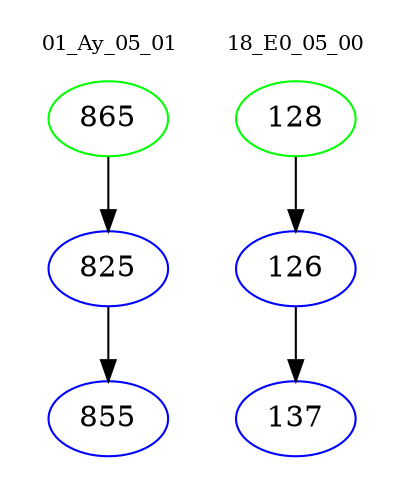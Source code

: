 digraph{
subgraph cluster_0 {
color = white
label = "01_Ay_05_01";
fontsize=10;
T0_865 [label="865", color="green"]
T0_865 -> T0_825 [color="black"]
T0_825 [label="825", color="blue"]
T0_825 -> T0_855 [color="black"]
T0_855 [label="855", color="blue"]
}
subgraph cluster_1 {
color = white
label = "18_E0_05_00";
fontsize=10;
T1_128 [label="128", color="green"]
T1_128 -> T1_126 [color="black"]
T1_126 [label="126", color="blue"]
T1_126 -> T1_137 [color="black"]
T1_137 [label="137", color="blue"]
}
}

